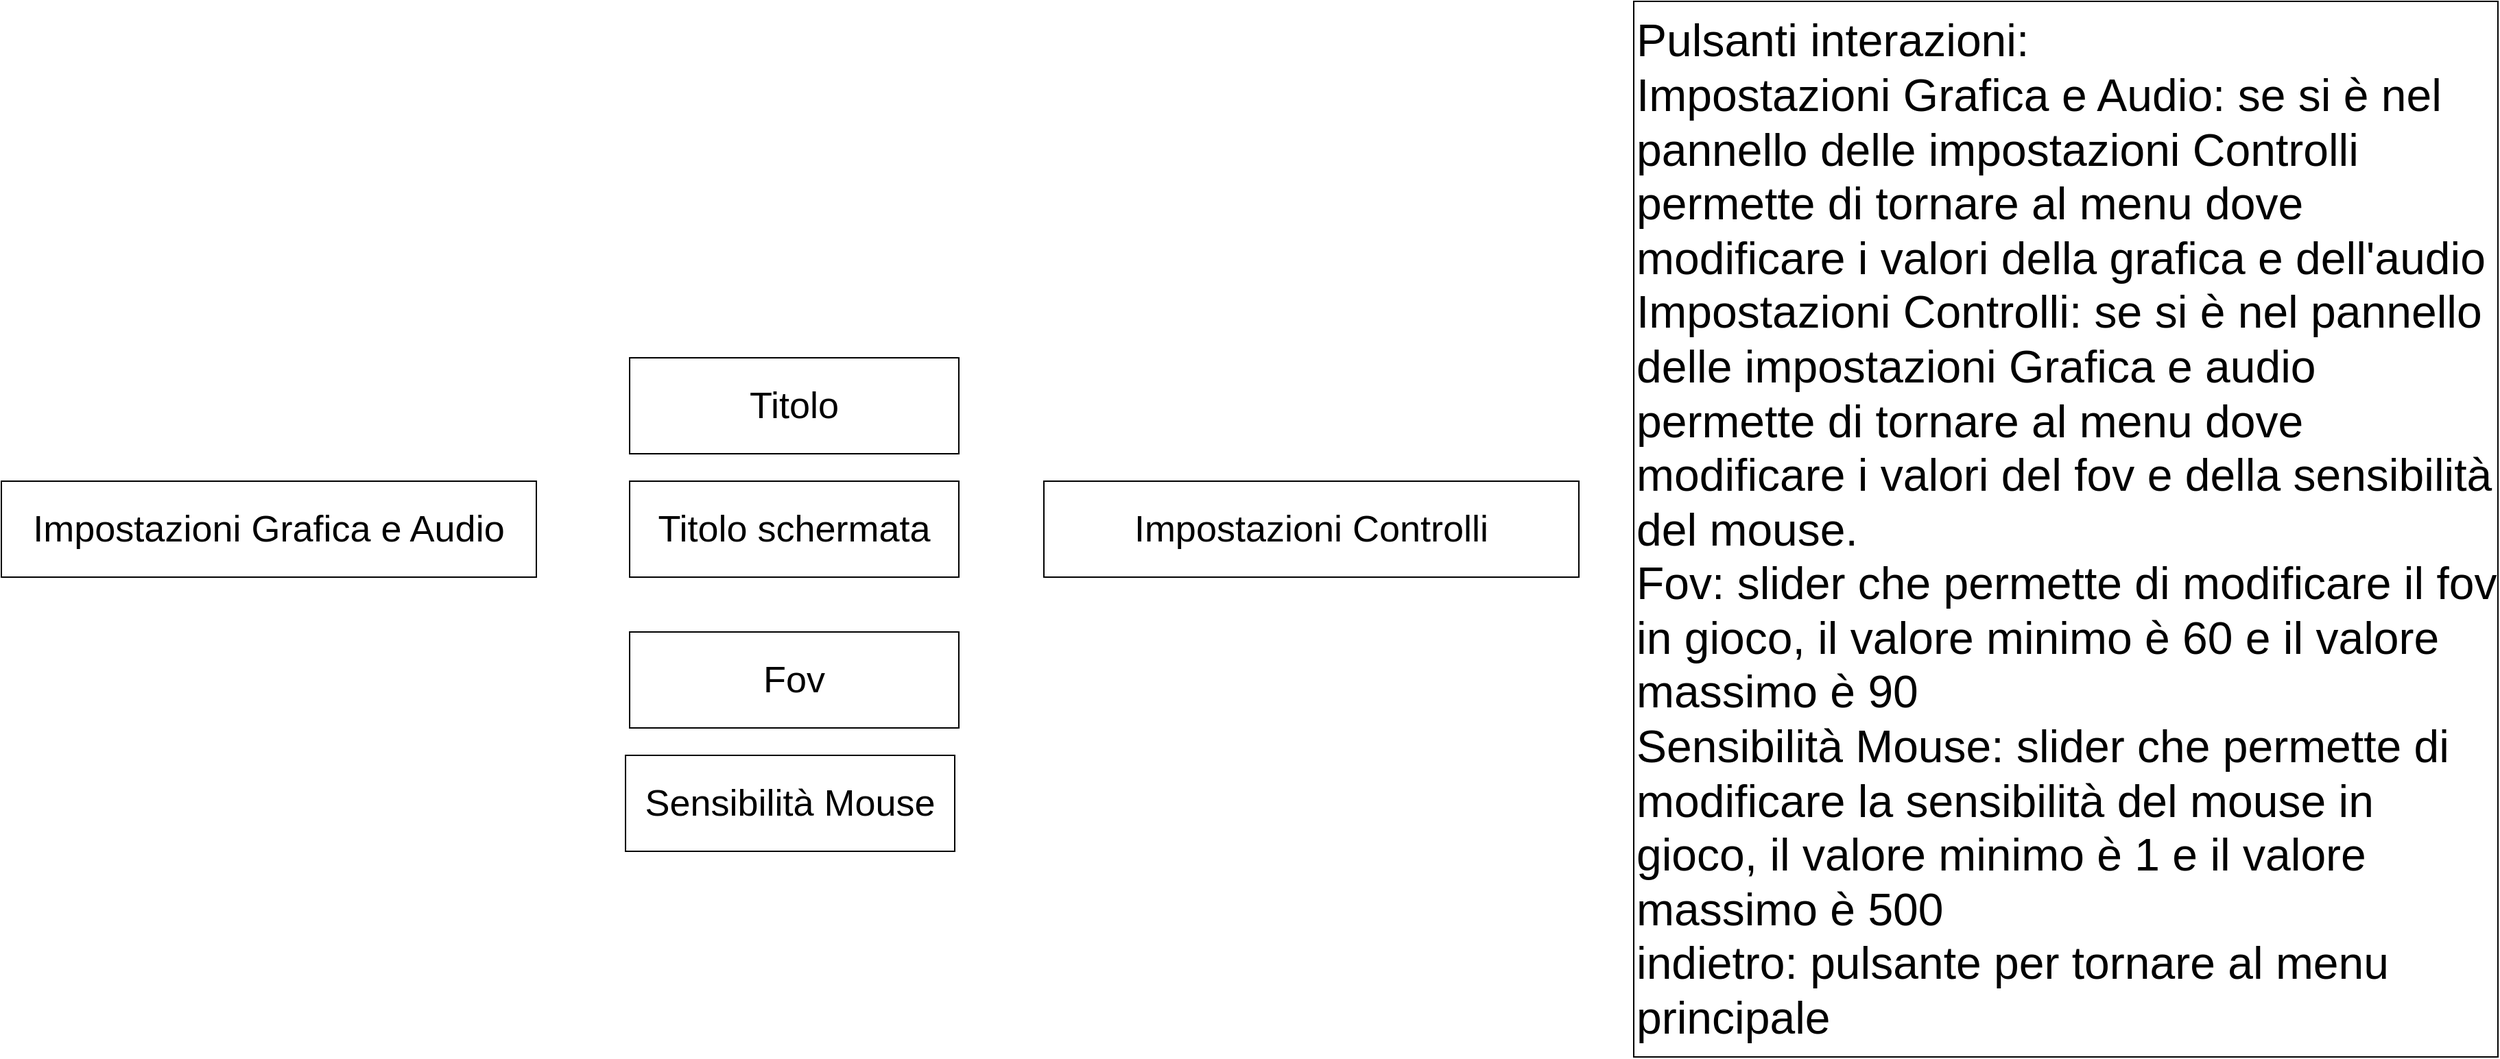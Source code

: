 <mxfile version="18.0.3" type="device"><diagram id="RWkE86M9hVJYJ04M8VHt" name="Page-1"><mxGraphModel dx="3050" dy="3023" grid="1" gridSize="10" guides="1" tooltips="1" connect="1" arrows="1" fold="1" page="1" pageScale="1" pageWidth="850" pageHeight="1100" math="0" shadow="0"><root><mxCell id="0"/><mxCell id="1" parent="0"/><mxCell id="Cc2tTddioWhJ1txhJf6i-1" value="Impostazioni Grafica e Audio" style="rounded=0;whiteSpace=wrap;html=1;fontSize=27;" parent="1" vertex="1"><mxGeometry x="-150" y="260" width="390" height="70" as="geometry"/></mxCell><mxCell id="Cc2tTddioWhJ1txhJf6i-2" value="Fov" style="rounded=0;whiteSpace=wrap;html=1;fontSize=27;" parent="1" vertex="1"><mxGeometry x="308" y="370" width="240" height="70" as="geometry"/></mxCell><mxCell id="Cc2tTddioWhJ1txhJf6i-3" value="Sensibilità Mouse" style="rounded=0;whiteSpace=wrap;html=1;fontSize=27;" parent="1" vertex="1"><mxGeometry x="305" y="460" width="240" height="70" as="geometry"/></mxCell><mxCell id="Cc2tTddioWhJ1txhJf6i-6" value="&lt;font style=&quot;font-size: 33px;&quot;&gt;Pulsanti interazioni:&lt;br&gt;Impostazioni Grafica e Audio: se si è nel pannello delle impostazioni Controlli permette di tornare al menu dove modificare i valori della grafica e dell'audio&lt;br&gt;Impostazioni Controlli: se si è nel pannello delle impostazioni Grafica e audio permette di tornare al menu dove modificare i valori del fov e della sensibilità del mouse.&lt;br&gt;Fov: slider che permette di modificare il fov in gioco, il valore minimo è 60 e il valore massimo è 90&lt;br&gt;Sensibilità Mouse: slider che permette di modificare la sensibilità del mouse in gioco, il valore minimo è 1 e il valore massimo è 500&lt;br&gt;indietro: pulsante per tornare al menu principale&lt;br&gt;&lt;/font&gt;" style="rounded=0;whiteSpace=wrap;html=1;fontSize=27;align=left;" parent="1" vertex="1"><mxGeometry x="1040" y="-90" width="630" height="770" as="geometry"/></mxCell><mxCell id="Cc2tTddioWhJ1txhJf6i-7" value="Titolo" style="rounded=0;whiteSpace=wrap;html=1;fontSize=27;" parent="1" vertex="1"><mxGeometry x="308" y="170" width="240" height="70" as="geometry"/></mxCell><mxCell id="Cc2tTddioWhJ1txhJf6i-8" value="Titolo schermata" style="rounded=0;whiteSpace=wrap;html=1;fontSize=27;" parent="1" vertex="1"><mxGeometry x="308" y="260" width="240" height="70" as="geometry"/></mxCell><mxCell id="Cc2tTddioWhJ1txhJf6i-9" value="Impostazioni Controlli" style="rounded=0;whiteSpace=wrap;html=1;fontSize=27;" parent="1" vertex="1"><mxGeometry x="610" y="260" width="390" height="70" as="geometry"/></mxCell></root></mxGraphModel></diagram></mxfile>